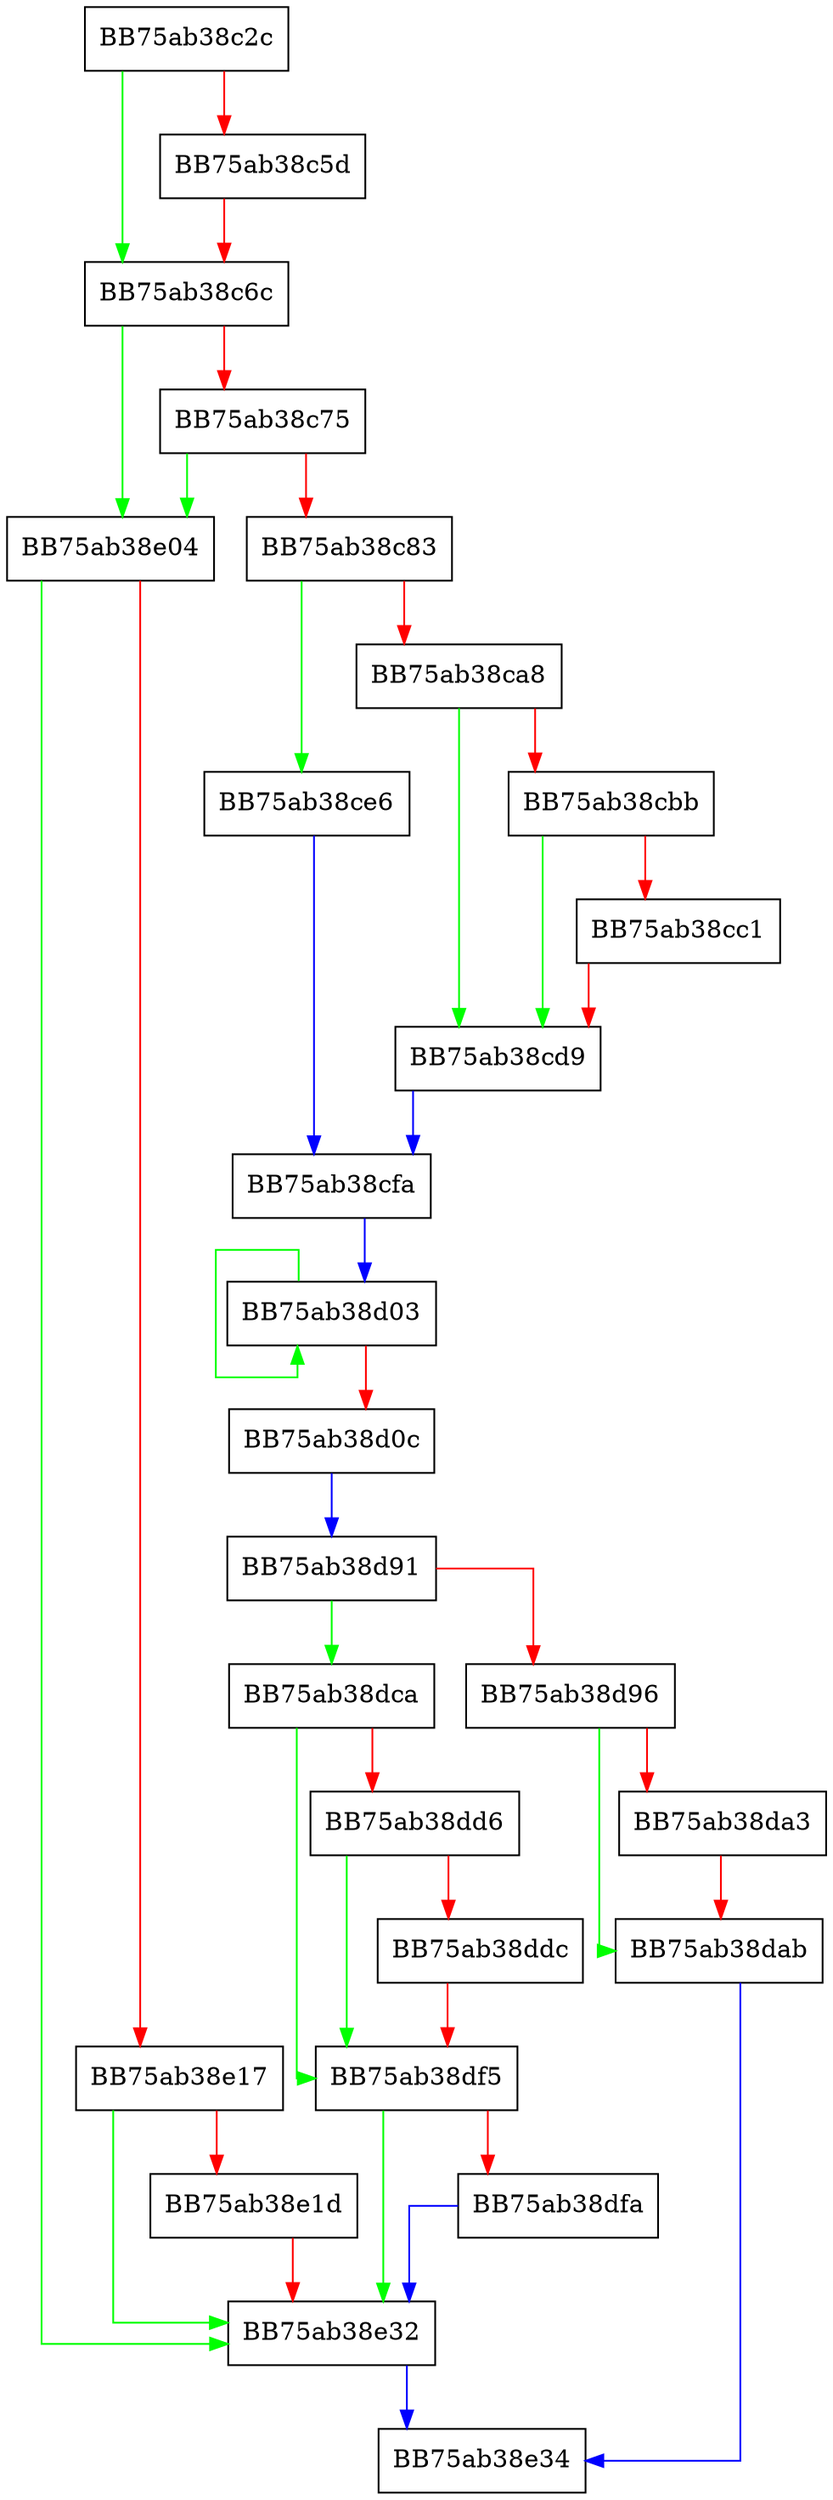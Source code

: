 digraph GetInternalAttributesByPrefix {
  node [shape="box"];
  graph [splines=ortho];
  BB75ab38c2c -> BB75ab38c6c [color="green"];
  BB75ab38c2c -> BB75ab38c5d [color="red"];
  BB75ab38c5d -> BB75ab38c6c [color="red"];
  BB75ab38c6c -> BB75ab38e04 [color="green"];
  BB75ab38c6c -> BB75ab38c75 [color="red"];
  BB75ab38c75 -> BB75ab38e04 [color="green"];
  BB75ab38c75 -> BB75ab38c83 [color="red"];
  BB75ab38c83 -> BB75ab38ce6 [color="green"];
  BB75ab38c83 -> BB75ab38ca8 [color="red"];
  BB75ab38ca8 -> BB75ab38cd9 [color="green"];
  BB75ab38ca8 -> BB75ab38cbb [color="red"];
  BB75ab38cbb -> BB75ab38cd9 [color="green"];
  BB75ab38cbb -> BB75ab38cc1 [color="red"];
  BB75ab38cc1 -> BB75ab38cd9 [color="red"];
  BB75ab38cd9 -> BB75ab38cfa [color="blue"];
  BB75ab38ce6 -> BB75ab38cfa [color="blue"];
  BB75ab38cfa -> BB75ab38d03 [color="blue"];
  BB75ab38d03 -> BB75ab38d03 [color="green"];
  BB75ab38d03 -> BB75ab38d0c [color="red"];
  BB75ab38d0c -> BB75ab38d91 [color="blue"];
  BB75ab38d91 -> BB75ab38dca [color="green"];
  BB75ab38d91 -> BB75ab38d96 [color="red"];
  BB75ab38d96 -> BB75ab38dab [color="green"];
  BB75ab38d96 -> BB75ab38da3 [color="red"];
  BB75ab38da3 -> BB75ab38dab [color="red"];
  BB75ab38dab -> BB75ab38e34 [color="blue"];
  BB75ab38dca -> BB75ab38df5 [color="green"];
  BB75ab38dca -> BB75ab38dd6 [color="red"];
  BB75ab38dd6 -> BB75ab38df5 [color="green"];
  BB75ab38dd6 -> BB75ab38ddc [color="red"];
  BB75ab38ddc -> BB75ab38df5 [color="red"];
  BB75ab38df5 -> BB75ab38e32 [color="green"];
  BB75ab38df5 -> BB75ab38dfa [color="red"];
  BB75ab38dfa -> BB75ab38e32 [color="blue"];
  BB75ab38e04 -> BB75ab38e32 [color="green"];
  BB75ab38e04 -> BB75ab38e17 [color="red"];
  BB75ab38e17 -> BB75ab38e32 [color="green"];
  BB75ab38e17 -> BB75ab38e1d [color="red"];
  BB75ab38e1d -> BB75ab38e32 [color="red"];
  BB75ab38e32 -> BB75ab38e34 [color="blue"];
}